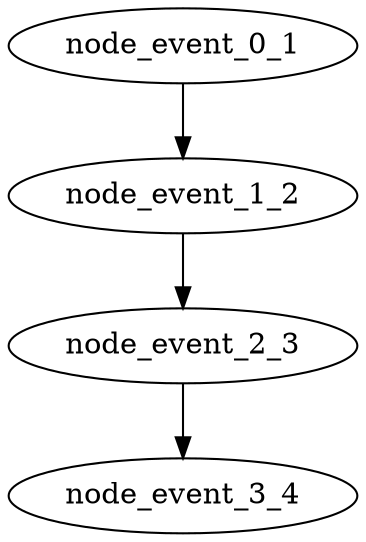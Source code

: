 digraph {
    node_event_0_1 [EventIndex="0" EventType="DotQasm.Scheduling.BarrierEvent" Depth="1" Dependencies="0" Latency="00:00:00.0010000" Priority="0.006"];
    node_event_1_2 [EventIndex="1" EventType="DotQasm.Scheduling.GateEvent" Depth="2" Dependencies="1" Latency="00:00:00.0010000" Priority="0.005"];
    node_event_2_3 [EventIndex="2" EventType="DotQasm.Scheduling.BarrierEvent" Depth="3" Dependencies="2" Latency="00:00:00.0010000" Priority="0.004"];
    node_event_3_4 [EventIndex="3" EventType="DotQasm.Scheduling.MeasurementEvent" Depth="4" Dependencies="3" Latency="00:00:00.0030000" Priority="0.003"];
    node_event_0_1 -> node_event_1_2;
    node_event_1_2 -> node_event_2_3;
    node_event_2_3 -> node_event_3_4;
}
